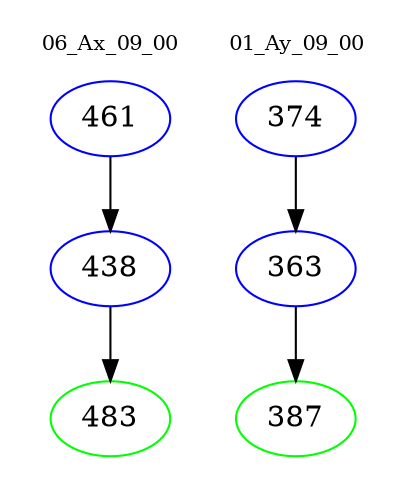 digraph{
subgraph cluster_0 {
color = white
label = "06_Ax_09_00";
fontsize=10;
T0_461 [label="461", color="blue"]
T0_461 -> T0_438 [color="black"]
T0_438 [label="438", color="blue"]
T0_438 -> T0_483 [color="black"]
T0_483 [label="483", color="green"]
}
subgraph cluster_1 {
color = white
label = "01_Ay_09_00";
fontsize=10;
T1_374 [label="374", color="blue"]
T1_374 -> T1_363 [color="black"]
T1_363 [label="363", color="blue"]
T1_363 -> T1_387 [color="black"]
T1_387 [label="387", color="green"]
}
}
